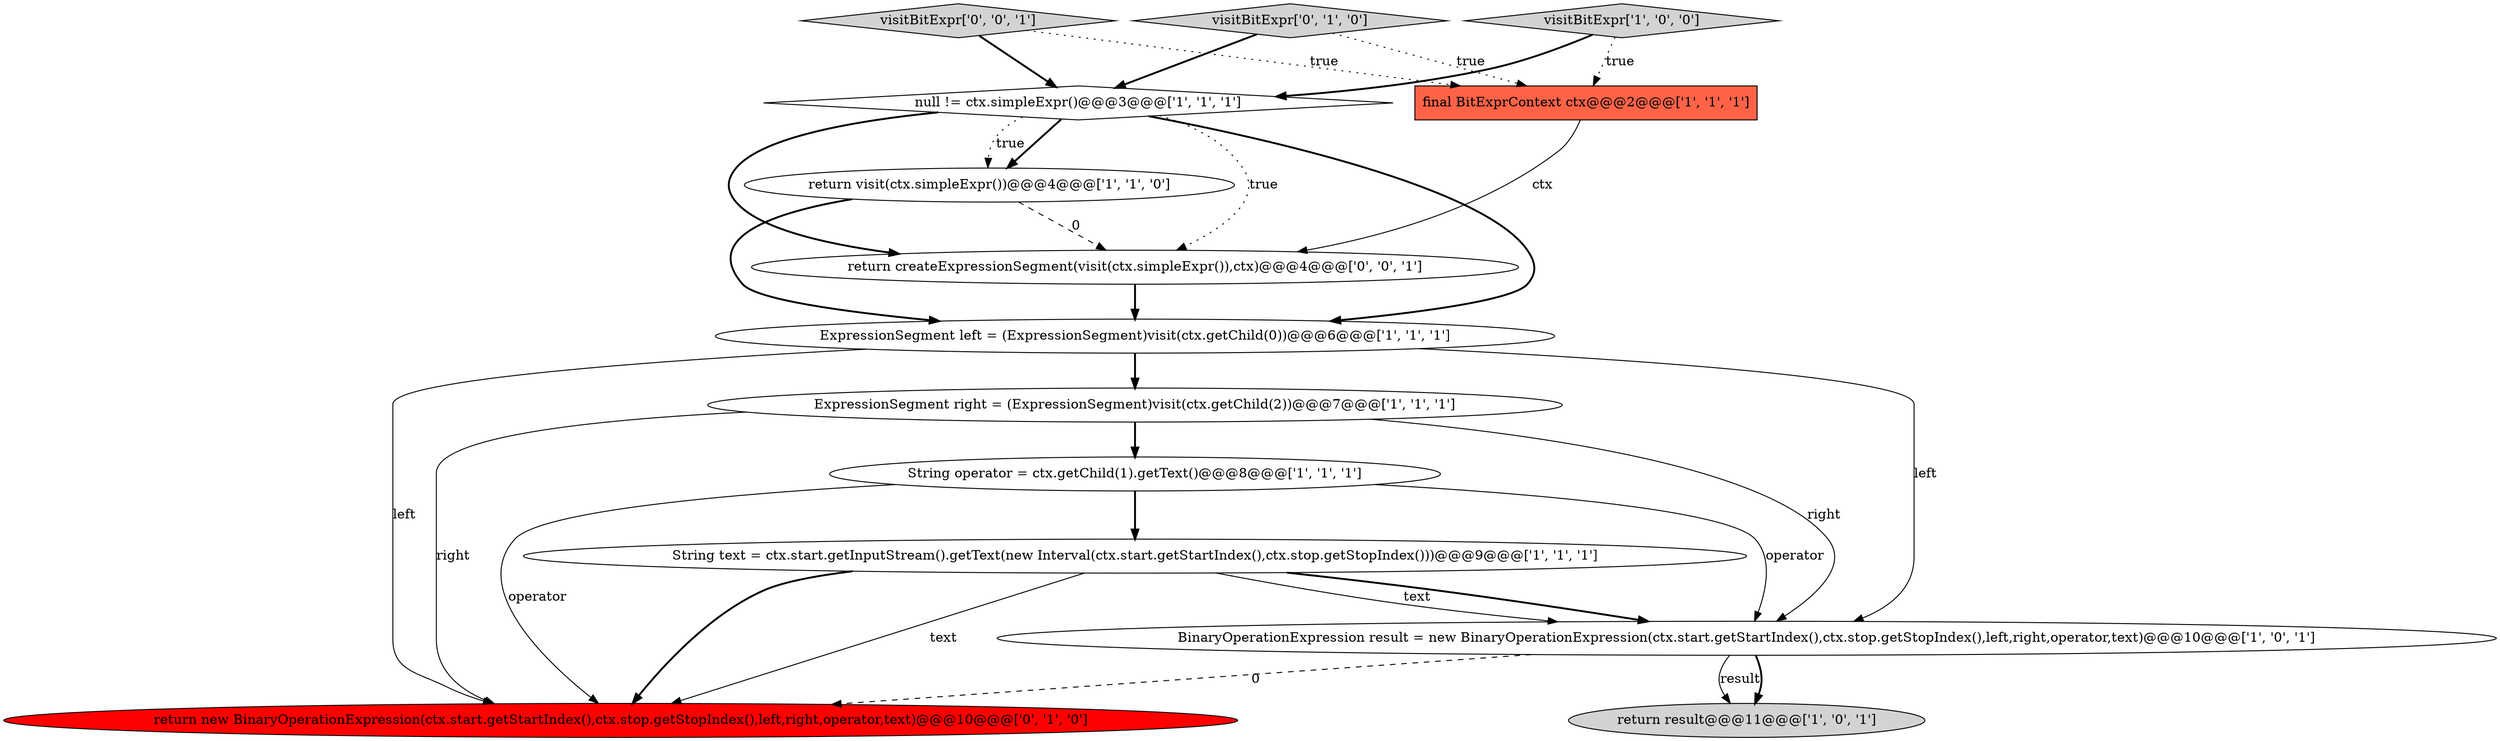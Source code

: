 digraph {
4 [style = filled, label = "ExpressionSegment left = (ExpressionSegment)visit(ctx.getChild(0))@@@6@@@['1', '1', '1']", fillcolor = white, shape = ellipse image = "AAA0AAABBB1BBB"];
8 [style = filled, label = "String operator = ctx.getChild(1).getText()@@@8@@@['1', '1', '1']", fillcolor = white, shape = ellipse image = "AAA0AAABBB1BBB"];
1 [style = filled, label = "return visit(ctx.simpleExpr())@@@4@@@['1', '1', '0']", fillcolor = white, shape = ellipse image = "AAA0AAABBB1BBB"];
6 [style = filled, label = "BinaryOperationExpression result = new BinaryOperationExpression(ctx.start.getStartIndex(),ctx.stop.getStopIndex(),left,right,operator,text)@@@10@@@['1', '0', '1']", fillcolor = white, shape = ellipse image = "AAA0AAABBB1BBB"];
11 [style = filled, label = "visitBitExpr['0', '1', '0']", fillcolor = lightgray, shape = diamond image = "AAA0AAABBB2BBB"];
12 [style = filled, label = "return createExpressionSegment(visit(ctx.simpleExpr()),ctx)@@@4@@@['0', '0', '1']", fillcolor = white, shape = ellipse image = "AAA0AAABBB3BBB"];
3 [style = filled, label = "final BitExprContext ctx@@@2@@@['1', '1', '1']", fillcolor = tomato, shape = box image = "AAA0AAABBB1BBB"];
13 [style = filled, label = "visitBitExpr['0', '0', '1']", fillcolor = lightgray, shape = diamond image = "AAA0AAABBB3BBB"];
9 [style = filled, label = "visitBitExpr['1', '0', '0']", fillcolor = lightgray, shape = diamond image = "AAA0AAABBB1BBB"];
10 [style = filled, label = "return new BinaryOperationExpression(ctx.start.getStartIndex(),ctx.stop.getStopIndex(),left,right,operator,text)@@@10@@@['0', '1', '0']", fillcolor = red, shape = ellipse image = "AAA1AAABBB2BBB"];
0 [style = filled, label = "return result@@@11@@@['1', '0', '1']", fillcolor = lightgray, shape = ellipse image = "AAA0AAABBB1BBB"];
5 [style = filled, label = "String text = ctx.start.getInputStream().getText(new Interval(ctx.start.getStartIndex(),ctx.stop.getStopIndex()))@@@9@@@['1', '1', '1']", fillcolor = white, shape = ellipse image = "AAA0AAABBB1BBB"];
2 [style = filled, label = "null != ctx.simpleExpr()@@@3@@@['1', '1', '1']", fillcolor = white, shape = diamond image = "AAA0AAABBB1BBB"];
7 [style = filled, label = "ExpressionSegment right = (ExpressionSegment)visit(ctx.getChild(2))@@@7@@@['1', '1', '1']", fillcolor = white, shape = ellipse image = "AAA0AAABBB1BBB"];
5->10 [style = bold, label=""];
1->4 [style = bold, label=""];
7->10 [style = solid, label="right"];
3->12 [style = solid, label="ctx"];
13->3 [style = dotted, label="true"];
9->2 [style = bold, label=""];
2->1 [style = bold, label=""];
6->0 [style = solid, label="result"];
6->0 [style = bold, label=""];
4->10 [style = solid, label="left"];
7->8 [style = bold, label=""];
2->4 [style = bold, label=""];
11->2 [style = bold, label=""];
4->7 [style = bold, label=""];
2->12 [style = bold, label=""];
8->10 [style = solid, label="operator"];
6->10 [style = dashed, label="0"];
8->6 [style = solid, label="operator"];
1->12 [style = dashed, label="0"];
7->6 [style = solid, label="right"];
5->6 [style = bold, label=""];
8->5 [style = bold, label=""];
12->4 [style = bold, label=""];
2->1 [style = dotted, label="true"];
2->12 [style = dotted, label="true"];
5->6 [style = solid, label="text"];
11->3 [style = dotted, label="true"];
4->6 [style = solid, label="left"];
9->3 [style = dotted, label="true"];
5->10 [style = solid, label="text"];
13->2 [style = bold, label=""];
}
